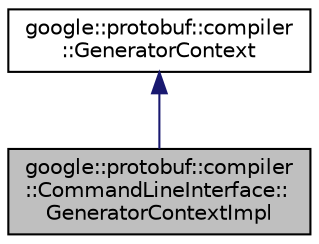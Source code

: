 digraph "google::protobuf::compiler::CommandLineInterface::GeneratorContextImpl"
{
 // LATEX_PDF_SIZE
  edge [fontname="Helvetica",fontsize="10",labelfontname="Helvetica",labelfontsize="10"];
  node [fontname="Helvetica",fontsize="10",shape=record];
  Node1 [label="google::protobuf::compiler\l::CommandLineInterface::\lGeneratorContextImpl",height=0.2,width=0.4,color="black", fillcolor="grey75", style="filled", fontcolor="black",tooltip=" "];
  Node2 -> Node1 [dir="back",color="midnightblue",fontsize="10",style="solid",fontname="Helvetica"];
  Node2 [label="google::protobuf::compiler\l::GeneratorContext",height=0.2,width=0.4,color="black", fillcolor="white", style="filled",URL="$classgoogle_1_1protobuf_1_1compiler_1_1GeneratorContext.html",tooltip=" "];
}
